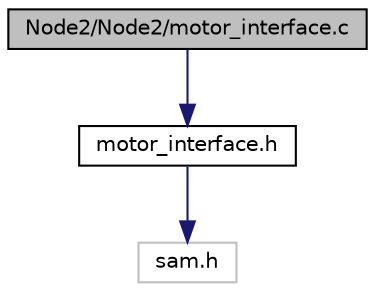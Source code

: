 digraph "Node2/Node2/motor_interface.c"
{
  edge [fontname="Helvetica",fontsize="10",labelfontname="Helvetica",labelfontsize="10"];
  node [fontname="Helvetica",fontsize="10",shape=record];
  Node0 [label="Node2/Node2/motor_interface.c",height=0.2,width=0.4,color="black", fillcolor="grey75", style="filled", fontcolor="black"];
  Node0 -> Node1 [color="midnightblue",fontsize="10",style="solid",fontname="Helvetica"];
  Node1 [label="motor_interface.h",height=0.2,width=0.4,color="black", fillcolor="white", style="filled",URL="$motor__interface_8h.html",tooltip="Library for using motor interface box. "];
  Node1 -> Node2 [color="midnightblue",fontsize="10",style="solid",fontname="Helvetica"];
  Node2 [label="sam.h",height=0.2,width=0.4,color="grey75", fillcolor="white", style="filled"];
}
